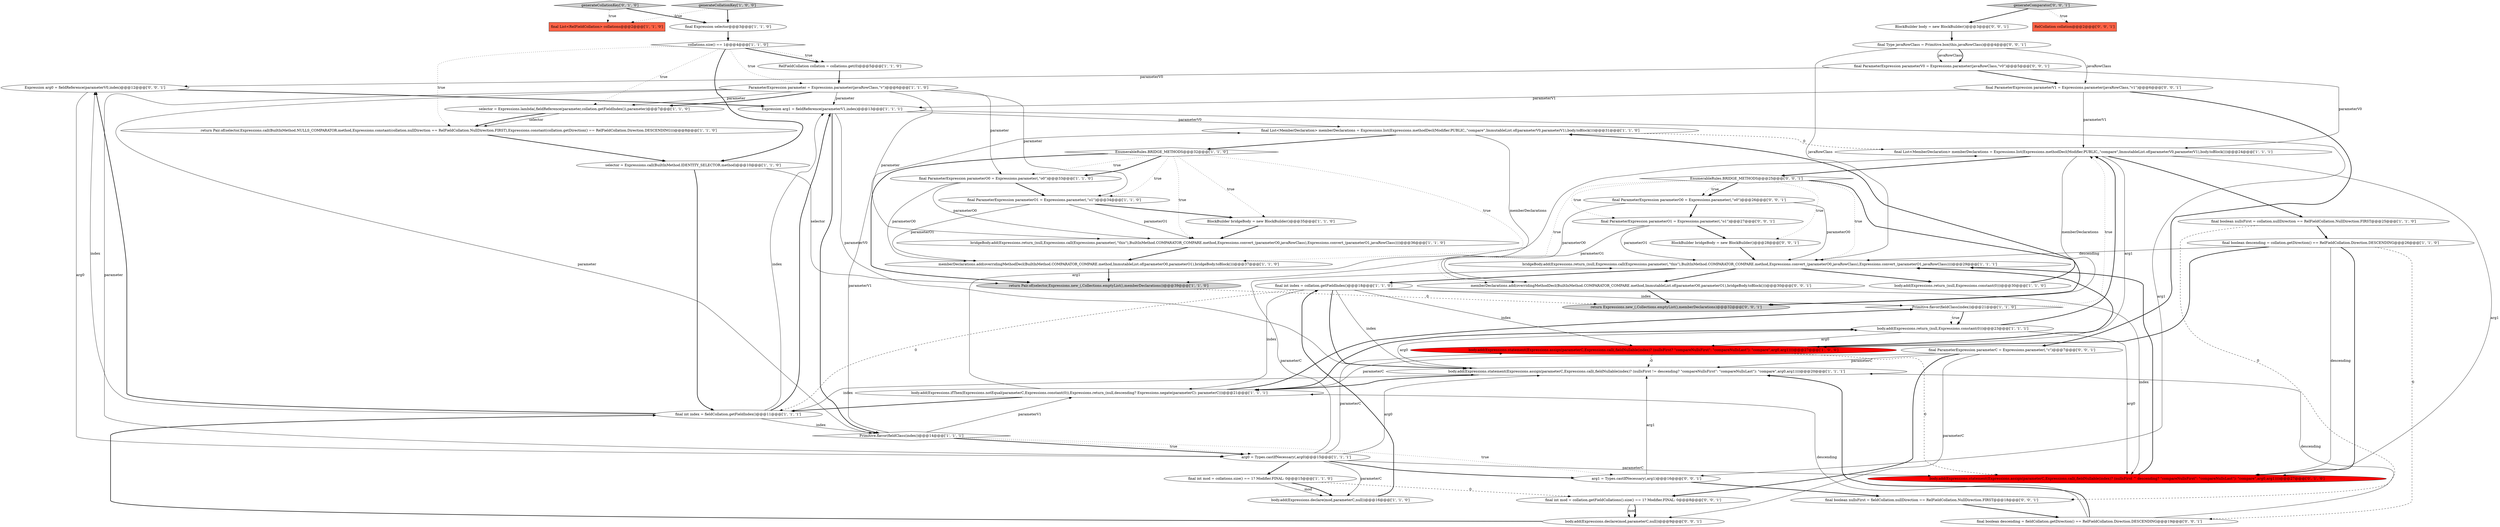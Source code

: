 digraph {
51 [style = filled, label = "Expression arg0 = fieldReference(parameterV0,index)@@@12@@@['0', '0', '1']", fillcolor = white, shape = ellipse image = "AAA0AAABBB3BBB"];
27 [style = filled, label = "collations.size() == 1@@@4@@@['1', '1', '0']", fillcolor = white, shape = diamond image = "AAA0AAABBB1BBB"];
36 [style = filled, label = "final ParameterExpression parameterO1 = Expressions.parameter(,\"o1\")@@@27@@@['0', '0', '1']", fillcolor = white, shape = ellipse image = "AAA0AAABBB3BBB"];
44 [style = filled, label = "memberDeclarations.add(overridingMethodDecl(BuiltInMethod.COMPARATOR_COMPARE.method,ImmutableList.of(parameterO0,parameterO1),bridgeBody.toBlock()))@@@30@@@['0', '0', '1']", fillcolor = white, shape = ellipse image = "AAA0AAABBB3BBB"];
32 [style = filled, label = "body.add(Expressions.declare(mod,parameterC,null))@@@16@@@['1', '1', '0']", fillcolor = white, shape = ellipse image = "AAA0AAABBB1BBB"];
0 [style = filled, label = "Primitive.flavor(fieldClass(index))@@@21@@@['1', '1', '0']", fillcolor = white, shape = diamond image = "AAA0AAABBB1BBB"];
29 [style = filled, label = "Expression arg1 = fieldReference(parameterV1,index)@@@13@@@['1', '1', '1']", fillcolor = white, shape = ellipse image = "AAA0AAABBB1BBB"];
12 [style = filled, label = "final int mod = collations.size() == 1? Modifier.FINAL: 0@@@15@@@['1', '1', '0']", fillcolor = white, shape = ellipse image = "AAA0AAABBB1BBB"];
54 [style = filled, label = "body.add(Expressions.declare(mod,parameterC,null))@@@9@@@['0', '0', '1']", fillcolor = white, shape = ellipse image = "AAA0AAABBB3BBB"];
35 [style = filled, label = "generateCollationKey['0', '1', '0']", fillcolor = lightgray, shape = diamond image = "AAA0AAABBB2BBB"];
37 [style = filled, label = "BlockBuilder bridgeBody = new BlockBuilder()@@@28@@@['0', '0', '1']", fillcolor = white, shape = ellipse image = "AAA0AAABBB3BBB"];
7 [style = filled, label = "final int index = collation.getFieldIndex()@@@18@@@['1', '1', '0']", fillcolor = white, shape = ellipse image = "AAA0AAABBB1BBB"];
41 [style = filled, label = "final Type javaRowClass = Primitive.box(this.javaRowClass)@@@4@@@['0', '0', '1']", fillcolor = white, shape = ellipse image = "AAA0AAABBB3BBB"];
13 [style = filled, label = "final boolean descending = collation.getDirection() == RelFieldCollation.Direction.DESCENDING@@@26@@@['1', '1', '0']", fillcolor = white, shape = ellipse image = "AAA0AAABBB1BBB"];
3 [style = filled, label = "final boolean nullsFirst = collation.nullDirection == RelFieldCollation.NullDirection.FIRST@@@25@@@['1', '1', '0']", fillcolor = white, shape = ellipse image = "AAA0AAABBB1BBB"];
10 [style = filled, label = "final List<RelFieldCollation> collations@@@2@@@['1', '1', '0']", fillcolor = tomato, shape = box image = "AAA0AAABBB1BBB"];
15 [style = filled, label = "bridgeBody.add(Expressions.return_(null,Expressions.call(Expressions.parameter(,\"this\"),BuiltInMethod.COMPARATOR_COMPARE.method,Expressions.convert_(parameterO0,javaRowClass),Expressions.convert_(parameterO1,javaRowClass))))@@@29@@@['1', '1', '1']", fillcolor = white, shape = ellipse image = "AAA0AAABBB1BBB"];
21 [style = filled, label = "selector = Expressions.lambda(,fieldReference(parameter,collation.getFieldIndex()),parameter)@@@7@@@['1', '1', '0']", fillcolor = white, shape = ellipse image = "AAA0AAABBB1BBB"];
40 [style = filled, label = "return Expressions.new_(,Collections.emptyList(),memberDeclarations)@@@32@@@['0', '0', '1']", fillcolor = lightgray, shape = ellipse image = "AAA0AAABBB3BBB"];
8 [style = filled, label = "selector = Expressions.call(BuiltInMethod.IDENTITY_SELECTOR.method)@@@10@@@['1', '1', '0']", fillcolor = white, shape = ellipse image = "AAA0AAABBB1BBB"];
11 [style = filled, label = "final Expression selector@@@3@@@['1', '1', '0']", fillcolor = white, shape = ellipse image = "AAA0AAABBB1BBB"];
22 [style = filled, label = "return Pair.of(selector,Expressions.call(BuiltInMethod.NULLS_COMPARATOR.method,Expressions.constant(collation.nullDirection == RelFieldCollation.NullDirection.FIRST),Expressions.constant(collation.getDirection() == RelFieldCollation.Direction.DESCENDING)))@@@8@@@['1', '1', '0']", fillcolor = white, shape = ellipse image = "AAA0AAABBB1BBB"];
52 [style = filled, label = "final ParameterExpression parameterV0 = Expressions.parameter(javaRowClass,\"v0\")@@@5@@@['0', '0', '1']", fillcolor = white, shape = ellipse image = "AAA0AAABBB3BBB"];
6 [style = filled, label = "body.add(Expressions.ifThen(Expressions.notEqual(parameterC,Expressions.constant(0)),Expressions.return_(null,descending? Expressions.negate(parameterC): parameterC)))@@@21@@@['1', '1', '1']", fillcolor = white, shape = ellipse image = "AAA0AAABBB1BBB"];
2 [style = filled, label = "generateCollationKey['1', '0', '0']", fillcolor = lightgray, shape = diamond image = "AAA0AAABBB1BBB"];
19 [style = filled, label = "ParameterExpression parameter = Expressions.parameter(javaRowClass,\"v\")@@@6@@@['1', '1', '0']", fillcolor = white, shape = ellipse image = "AAA0AAABBB1BBB"];
17 [style = filled, label = "final List<MemberDeclaration> memberDeclarations = Expressions.list(Expressions.methodDecl(Modifier.PUBLIC,,\"compare\",ImmutableList.of(parameterV0,parameterV1),body.toBlock()))@@@31@@@['1', '1', '0']", fillcolor = white, shape = ellipse image = "AAA0AAABBB1BBB"];
39 [style = filled, label = "final boolean descending = fieldCollation.getDirection() == RelFieldCollation.Direction.DESCENDING@@@19@@@['0', '0', '1']", fillcolor = white, shape = ellipse image = "AAA0AAABBB3BBB"];
53 [style = filled, label = "EnumerableRules.BRIDGE_METHODS@@@25@@@['0', '0', '1']", fillcolor = white, shape = diamond image = "AAA0AAABBB3BBB"];
47 [style = filled, label = "final boolean nullsFirst = fieldCollation.nullDirection == RelFieldCollation.NullDirection.FIRST@@@18@@@['0', '0', '1']", fillcolor = white, shape = ellipse image = "AAA0AAABBB3BBB"];
48 [style = filled, label = "final ParameterExpression parameterV1 = Expressions.parameter(javaRowClass,\"v1\")@@@6@@@['0', '0', '1']", fillcolor = white, shape = ellipse image = "AAA0AAABBB3BBB"];
31 [style = filled, label = "body.add(Expressions.statement(Expressions.assign(parameterC,Expressions.call(,fieldNullable(index)? (nullsFirst? \"compareNullsFirst\": \"compareNullsLast\"): \"compare\",arg0,arg1))))@@@27@@@['1', '0', '0']", fillcolor = red, shape = ellipse image = "AAA1AAABBB1BBB"];
50 [style = filled, label = "final ParameterExpression parameterC = Expressions.parameter(,\"c\")@@@7@@@['0', '0', '1']", fillcolor = white, shape = ellipse image = "AAA0AAABBB3BBB"];
1 [style = filled, label = "bridgeBody.add(Expressions.return_(null,Expressions.call(Expressions.parameter(,\"this\"),BuiltInMethod.COMPARATOR_COMPARE.method,Expressions.convert_(parameterO0,javaRowClass),Expressions.convert_(parameterO1,javaRowClass))))@@@36@@@['1', '1', '0']", fillcolor = white, shape = ellipse image = "AAA0AAABBB1BBB"];
23 [style = filled, label = "final List<MemberDeclaration> memberDeclarations = Expressions.list(Expressions.methodDecl(Modifier.PUBLIC,,\"compare\",ImmutableList.of(parameterV0,parameterV1),body.toBlock()))@@@24@@@['1', '1', '1']", fillcolor = white, shape = ellipse image = "AAA0AAABBB1BBB"];
16 [style = filled, label = "body.add(Expressions.return_(null,Expressions.constant(0)))@@@23@@@['1', '1', '1']", fillcolor = white, shape = ellipse image = "AAA0AAABBB1BBB"];
34 [style = filled, label = "body.add(Expressions.statement(Expressions.assign(parameterC,Expressions.call(,fieldNullable(index)? (nullsFirst ^ descending? \"compareNullsFirst\": \"compareNullsLast\"): \"compare\",arg0,arg1))))@@@27@@@['0', '1', '0']", fillcolor = red, shape = ellipse image = "AAA1AAABBB2BBB"];
42 [style = filled, label = "final ParameterExpression parameterO0 = Expressions.parameter(,\"o0\")@@@26@@@['0', '0', '1']", fillcolor = white, shape = ellipse image = "AAA0AAABBB3BBB"];
9 [style = filled, label = "memberDeclarations.add(overridingMethodDecl(BuiltInMethod.COMPARATOR_COMPARE.method,ImmutableList.of(parameterO0,parameterO1),bridgeBody.toBlock()))@@@37@@@['1', '1', '0']", fillcolor = white, shape = ellipse image = "AAA0AAABBB1BBB"];
20 [style = filled, label = "EnumerableRules.BRIDGE_METHODS@@@32@@@['1', '1', '0']", fillcolor = white, shape = diamond image = "AAA0AAABBB1BBB"];
49 [style = filled, label = "RelCollation collation@@@2@@@['0', '0', '1']", fillcolor = tomato, shape = box image = "AAA0AAABBB3BBB"];
18 [style = filled, label = "final ParameterExpression parameterO0 = Expressions.parameter(,\"o0\")@@@33@@@['1', '1', '0']", fillcolor = white, shape = ellipse image = "AAA0AAABBB1BBB"];
24 [style = filled, label = "body.add(Expressions.return_(null,Expressions.constant(0)))@@@30@@@['1', '1', '0']", fillcolor = white, shape = ellipse image = "AAA0AAABBB1BBB"];
4 [style = filled, label = "BlockBuilder bridgeBody = new BlockBuilder()@@@35@@@['1', '1', '0']", fillcolor = white, shape = ellipse image = "AAA0AAABBB1BBB"];
46 [style = filled, label = "generateComparator['0', '0', '1']", fillcolor = lightgray, shape = diamond image = "AAA0AAABBB3BBB"];
28 [style = filled, label = "RelFieldCollation collation = collations.get(0)@@@5@@@['1', '1', '0']", fillcolor = white, shape = ellipse image = "AAA0AAABBB1BBB"];
30 [style = filled, label = "return Pair.of(selector,Expressions.new_(,Collections.emptyList(),memberDeclarations))@@@39@@@['1', '1', '0']", fillcolor = lightgray, shape = ellipse image = "AAA0AAABBB1BBB"];
38 [style = filled, label = "arg1 = Types.castIfNecessary(,arg1)@@@16@@@['0', '0', '1']", fillcolor = white, shape = ellipse image = "AAA0AAABBB3BBB"];
45 [style = filled, label = "BlockBuilder body = new BlockBuilder()@@@3@@@['0', '0', '1']", fillcolor = white, shape = ellipse image = "AAA0AAABBB3BBB"];
25 [style = filled, label = "Primitive.flavor(fieldClass(index))@@@14@@@['1', '1', '1']", fillcolor = white, shape = diamond image = "AAA0AAABBB1BBB"];
43 [style = filled, label = "final int mod = collation.getFieldCollations().size() == 1? Modifier.FINAL: 0@@@8@@@['0', '0', '1']", fillcolor = white, shape = ellipse image = "AAA0AAABBB3BBB"];
26 [style = filled, label = "final int index = fieldCollation.getFieldIndex()@@@11@@@['1', '1', '1']", fillcolor = white, shape = ellipse image = "AAA0AAABBB1BBB"];
14 [style = filled, label = "arg0 = Types.castIfNecessary(,arg0)@@@15@@@['1', '1', '1']", fillcolor = white, shape = ellipse image = "AAA0AAABBB1BBB"];
5 [style = filled, label = "final ParameterExpression parameterO1 = Expressions.parameter(,\"o1\")@@@34@@@['1', '1', '0']", fillcolor = white, shape = ellipse image = "AAA0AAABBB1BBB"];
33 [style = filled, label = "body.add(Expressions.statement(Expressions.assign(parameterC,Expressions.call(,fieldNullable(index)? (nullsFirst != descending? \"compareNullsFirst\": \"compareNullsLast\"): \"compare\",arg0,arg1))))@@@20@@@['1', '1', '1']", fillcolor = white, shape = ellipse image = "AAA0AAABBB1BBB"];
16->34 [style = solid, label="arg0"];
13->34 [style = solid, label="descending"];
35->10 [style = dotted, label="true"];
27->28 [style = bold, label=""];
19->21 [style = solid, label="parameter"];
34->15 [style = bold, label=""];
39->6 [style = solid, label="descending"];
37->15 [style = bold, label=""];
25->14 [style = bold, label=""];
27->19 [style = dotted, label="true"];
17->30 [style = solid, label="memberDeclarations"];
26->51 [style = bold, label=""];
53->36 [style = dotted, label="true"];
12->43 [style = dashed, label="0"];
22->8 [style = bold, label=""];
19->14 [style = solid, label="parameter"];
29->17 [style = solid, label="parameterV0"];
12->32 [style = solid, label="mod"];
46->49 [style = dotted, label="true"];
53->15 [style = dotted, label="true"];
24->17 [style = bold, label=""];
20->18 [style = dotted, label="true"];
21->22 [style = solid, label="selector"];
25->6 [style = solid, label="parameterV1"];
41->52 [style = solid, label="javaRowClass"];
51->14 [style = solid, label="arg0"];
13->31 [style = bold, label=""];
25->17 [style = solid, label="parameterV1"];
7->26 [style = dashed, label="0"];
29->38 [style = solid, label="arg1"];
54->26 [style = bold, label=""];
2->10 [style = dotted, label="true"];
17->20 [style = bold, label=""];
45->41 [style = bold, label=""];
13->34 [style = bold, label=""];
52->23 [style = solid, label="parameterV0"];
50->43 [style = bold, label=""];
27->22 [style = dotted, label="true"];
26->51 [style = solid, label="index"];
48->50 [style = bold, label=""];
14->38 [style = bold, label=""];
23->3 [style = bold, label=""];
32->7 [style = bold, label=""];
47->39 [style = bold, label=""];
27->21 [style = dotted, label="true"];
41->15 [style = solid, label="javaRowClass"];
25->38 [style = dotted, label="true"];
20->18 [style = bold, label=""];
20->5 [style = dotted, label="true"];
7->33 [style = bold, label=""];
21->22 [style = bold, label=""];
52->48 [style = bold, label=""];
28->19 [style = bold, label=""];
38->47 [style = bold, label=""];
36->37 [style = bold, label=""];
17->23 [style = dashed, label="0"];
7->6 [style = solid, label="index"];
31->34 [style = dashed, label="0"];
38->33 [style = solid, label="arg1"];
52->51 [style = solid, label="parameterV0"];
27->8 [style = bold, label=""];
26->33 [style = solid, label="index"];
33->16 [style = solid, label="arg0"];
31->33 [style = dashed, label="0"];
19->5 [style = solid, label="parameter"];
0->16 [style = bold, label=""];
18->9 [style = solid, label="parameterO0"];
14->32 [style = solid, label="parameterC"];
6->26 [style = bold, label=""];
20->9 [style = dotted, label="true"];
41->48 [style = solid, label="javaRowClass"];
43->54 [style = solid, label="mod"];
8->30 [style = solid, label="selector"];
53->42 [style = bold, label=""];
16->31 [style = solid, label="arg0"];
12->32 [style = bold, label=""];
18->1 [style = solid, label="parameterO0"];
15->44 [style = bold, label=""];
53->40 [style = bold, label=""];
50->54 [style = solid, label="parameterC"];
16->23 [style = bold, label=""];
14->34 [style = solid, label="parameterC"];
5->1 [style = solid, label="parameterO1"];
1->9 [style = bold, label=""];
39->33 [style = bold, label=""];
48->29 [style = solid, label="parameterV1"];
53->42 [style = dotted, label="true"];
51->29 [style = bold, label=""];
13->39 [style = dashed, label="0"];
7->0 [style = solid, label="index"];
50->6 [style = solid, label="parameterC"];
26->29 [style = solid, label="index"];
36->15 [style = solid, label="parameterO1"];
19->29 [style = solid, label="parameter"];
20->1 [style = dotted, label="true"];
20->4 [style = dotted, label="true"];
53->44 [style = dotted, label="true"];
53->37 [style = dotted, label="true"];
5->4 [style = bold, label=""];
4->1 [style = bold, label=""];
0->23 [style = dotted, label="true"];
0->16 [style = dotted, label="true"];
7->31 [style = solid, label="index"];
23->40 [style = solid, label="memberDeclarations"];
43->54 [style = bold, label=""];
2->11 [style = bold, label=""];
26->25 [style = solid, label="index"];
6->23 [style = solid, label="arg1"];
19->21 [style = bold, label=""];
30->40 [style = dashed, label="0"];
7->34 [style = solid, label="index"];
15->7 [style = bold, label=""];
13->15 [style = solid, label="descending"];
14->15 [style = solid, label="parameterC"];
39->33 [style = solid, label="descending"];
33->6 [style = bold, label=""];
26->29 [style = bold, label=""];
42->44 [style = solid, label="parameterO0"];
44->40 [style = bold, label=""];
29->25 [style = bold, label=""];
8->26 [style = bold, label=""];
9->30 [style = bold, label=""];
6->0 [style = bold, label=""];
25->14 [style = dotted, label="true"];
42->36 [style = bold, label=""];
19->18 [style = solid, label="parameter"];
31->15 [style = bold, label=""];
23->31 [style = solid, label="arg1"];
41->52 [style = bold, label=""];
27->28 [style = dotted, label="true"];
14->31 [style = solid, label="parameterC"];
19->1 [style = solid, label="parameter"];
6->16 [style = bold, label=""];
5->9 [style = solid, label="parameterO1"];
18->5 [style = bold, label=""];
15->24 [style = bold, label=""];
14->12 [style = bold, label=""];
19->25 [style = solid, label="parameter"];
48->23 [style = solid, label="parameterV1"];
3->13 [style = bold, label=""];
46->45 [style = bold, label=""];
23->53 [style = bold, label=""];
36->44 [style = solid, label="parameterO1"];
23->34 [style = solid, label="arg1"];
42->15 [style = solid, label="parameterO0"];
7->33 [style = solid, label="index"];
20->30 [style = bold, label=""];
50->33 [style = solid, label="parameterC"];
29->33 [style = solid, label="parameterV0"];
14->33 [style = solid, label="arg0"];
11->27 [style = bold, label=""];
35->11 [style = bold, label=""];
3->47 [style = dashed, label="0"];
}
